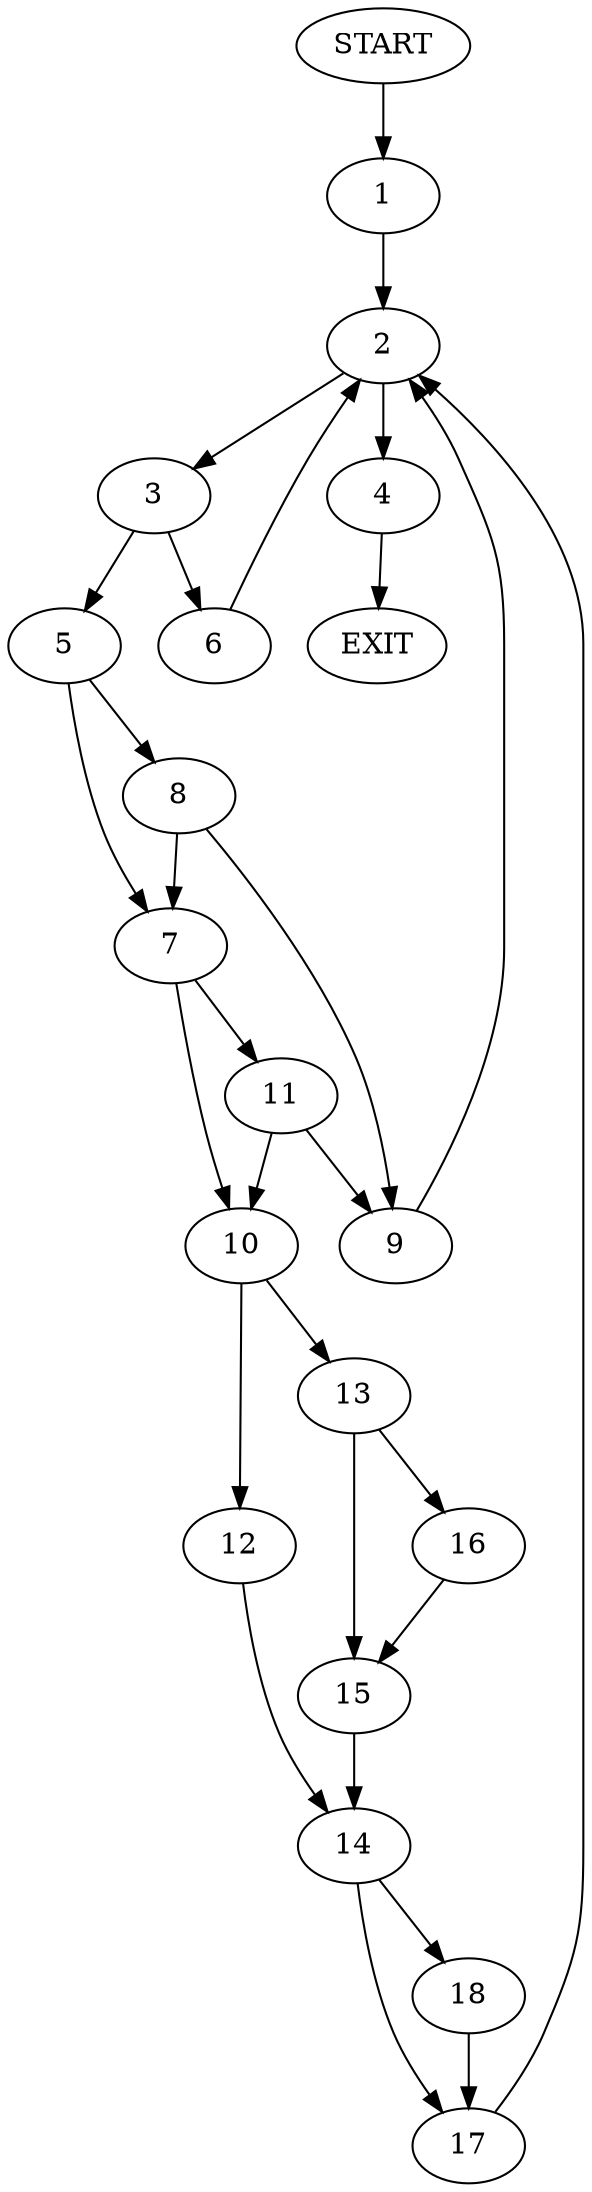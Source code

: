 digraph {
0 [label="START"]
19 [label="EXIT"]
0 -> 1
1 -> 2
2 -> 3
2 -> 4
3 -> 5
3 -> 6
4 -> 19
6 -> 2
5 -> 7
5 -> 8
8 -> 7
8 -> 9
7 -> 10
7 -> 11
9 -> 2
10 -> 12
10 -> 13
11 -> 10
11 -> 9
12 -> 14
13 -> 15
13 -> 16
15 -> 14
16 -> 15
14 -> 17
14 -> 18
18 -> 17
17 -> 2
}
